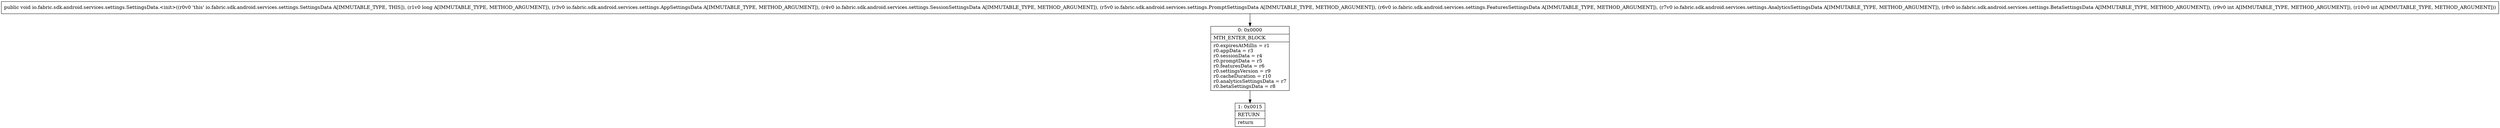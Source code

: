 digraph "CFG forio.fabric.sdk.android.services.settings.SettingsData.\<init\>(JLio\/fabric\/sdk\/android\/services\/settings\/AppSettingsData;Lio\/fabric\/sdk\/android\/services\/settings\/SessionSettingsData;Lio\/fabric\/sdk\/android\/services\/settings\/PromptSettingsData;Lio\/fabric\/sdk\/android\/services\/settings\/FeaturesSettingsData;Lio\/fabric\/sdk\/android\/services\/settings\/AnalyticsSettingsData;Lio\/fabric\/sdk\/android\/services\/settings\/BetaSettingsData;II)V" {
Node_0 [shape=record,label="{0\:\ 0x0000|MTH_ENTER_BLOCK\l|r0.expiresAtMillis = r1\lr0.appData = r3\lr0.sessionData = r4\lr0.promptData = r5\lr0.featuresData = r6\lr0.settingsVersion = r9\lr0.cacheDuration = r10\lr0.analyticsSettingsData = r7\lr0.betaSettingsData = r8\l}"];
Node_1 [shape=record,label="{1\:\ 0x0015|RETURN\l|return\l}"];
MethodNode[shape=record,label="{public void io.fabric.sdk.android.services.settings.SettingsData.\<init\>((r0v0 'this' io.fabric.sdk.android.services.settings.SettingsData A[IMMUTABLE_TYPE, THIS]), (r1v0 long A[IMMUTABLE_TYPE, METHOD_ARGUMENT]), (r3v0 io.fabric.sdk.android.services.settings.AppSettingsData A[IMMUTABLE_TYPE, METHOD_ARGUMENT]), (r4v0 io.fabric.sdk.android.services.settings.SessionSettingsData A[IMMUTABLE_TYPE, METHOD_ARGUMENT]), (r5v0 io.fabric.sdk.android.services.settings.PromptSettingsData A[IMMUTABLE_TYPE, METHOD_ARGUMENT]), (r6v0 io.fabric.sdk.android.services.settings.FeaturesSettingsData A[IMMUTABLE_TYPE, METHOD_ARGUMENT]), (r7v0 io.fabric.sdk.android.services.settings.AnalyticsSettingsData A[IMMUTABLE_TYPE, METHOD_ARGUMENT]), (r8v0 io.fabric.sdk.android.services.settings.BetaSettingsData A[IMMUTABLE_TYPE, METHOD_ARGUMENT]), (r9v0 int A[IMMUTABLE_TYPE, METHOD_ARGUMENT]), (r10v0 int A[IMMUTABLE_TYPE, METHOD_ARGUMENT])) }"];
MethodNode -> Node_0;
Node_0 -> Node_1;
}

